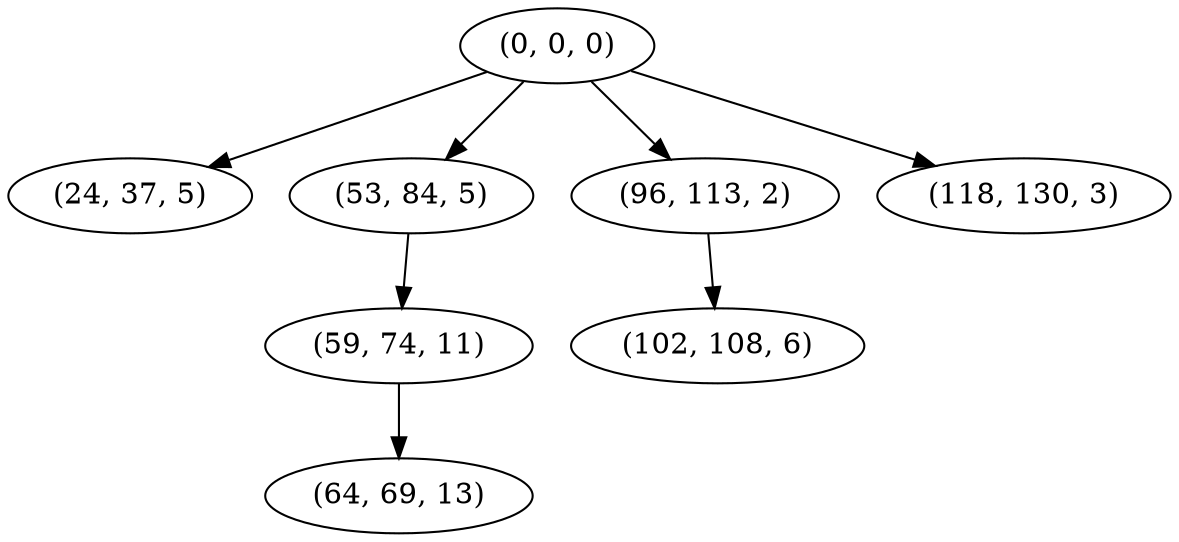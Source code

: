 digraph tree {
    "(0, 0, 0)";
    "(24, 37, 5)";
    "(53, 84, 5)";
    "(59, 74, 11)";
    "(64, 69, 13)";
    "(96, 113, 2)";
    "(102, 108, 6)";
    "(118, 130, 3)";
    "(0, 0, 0)" -> "(24, 37, 5)";
    "(0, 0, 0)" -> "(53, 84, 5)";
    "(0, 0, 0)" -> "(96, 113, 2)";
    "(0, 0, 0)" -> "(118, 130, 3)";
    "(53, 84, 5)" -> "(59, 74, 11)";
    "(59, 74, 11)" -> "(64, 69, 13)";
    "(96, 113, 2)" -> "(102, 108, 6)";
}
